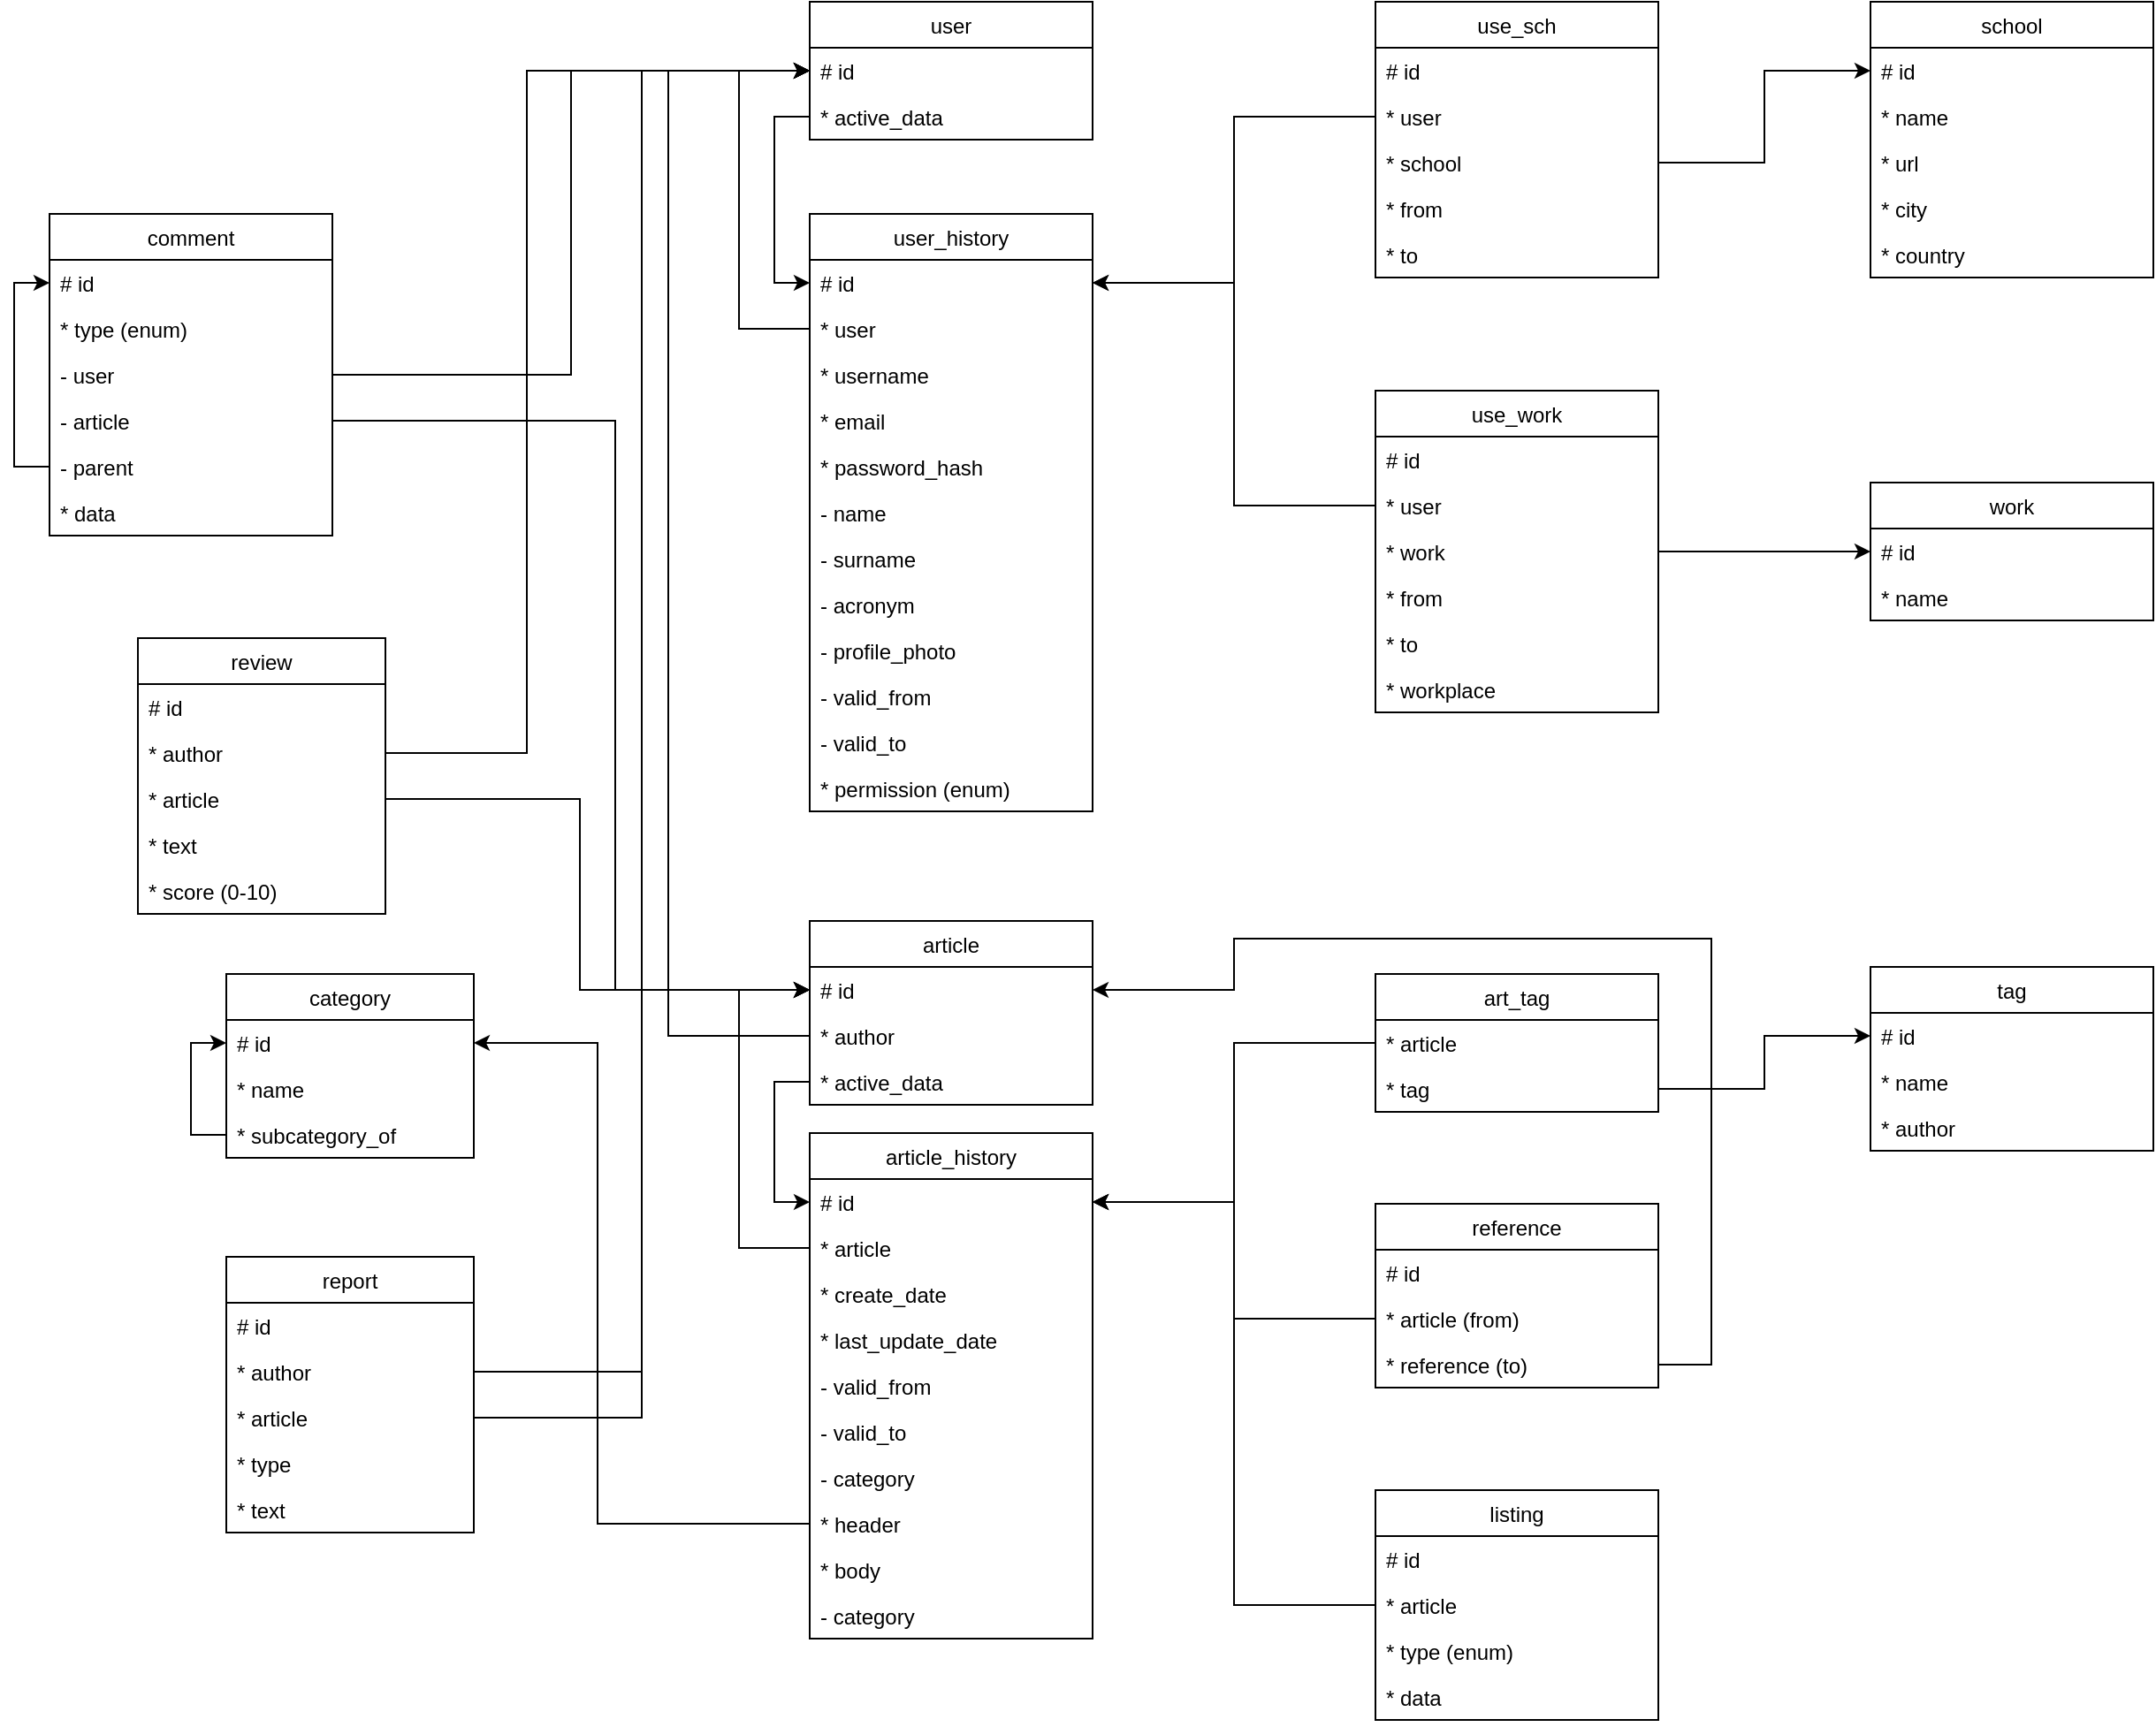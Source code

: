 <mxfile version="12.9.3" type="device"><diagram id="JvazADtCFa9MRo5iJ1NF" name="Page-1"><mxGraphModel dx="2591" dy="822" grid="1" gridSize="10" guides="1" tooltips="1" connect="1" arrows="1" fold="1" page="1" pageScale="1" pageWidth="1169" pageHeight="827" background="none" math="0" shadow="0"><root><mxCell id="0"/><mxCell id="1" parent="0"/><mxCell id="VIDvKCLMks86Vy_skXBX-1" value="user" style="swimlane;fontStyle=0;childLayout=stackLayout;horizontal=1;startSize=26;fillColor=none;horizontalStack=0;resizeParent=1;resizeParentMax=0;resizeLast=0;collapsible=1;marginBottom=0;" parent="1" vertex="1"><mxGeometry x="200" y="280" width="160" height="78" as="geometry"/></mxCell><mxCell id="VIDvKCLMks86Vy_skXBX-2" value="# id" style="text;strokeColor=none;fillColor=none;align=left;verticalAlign=top;spacingLeft=4;spacingRight=4;overflow=hidden;rotatable=0;points=[[0,0.5],[1,0.5]];portConstraint=eastwest;" parent="VIDvKCLMks86Vy_skXBX-1" vertex="1"><mxGeometry y="26" width="160" height="26" as="geometry"/></mxCell><mxCell id="VIDvKCLMks86Vy_skXBX-77" value="* active_data" style="text;strokeColor=none;fillColor=none;align=left;verticalAlign=top;spacingLeft=4;spacingRight=4;overflow=hidden;rotatable=0;points=[[0,0.5],[1,0.5]];portConstraint=eastwest;" parent="VIDvKCLMks86Vy_skXBX-1" vertex="1"><mxGeometry y="52" width="160" height="26" as="geometry"/></mxCell><mxCell id="VIDvKCLMks86Vy_skXBX-10" value="user_history" style="swimlane;fontStyle=0;childLayout=stackLayout;horizontal=1;startSize=26;fillColor=none;horizontalStack=0;resizeParent=1;resizeParentMax=0;resizeLast=0;collapsible=1;marginBottom=0;" parent="1" vertex="1"><mxGeometry x="200" y="400" width="160" height="338" as="geometry"/></mxCell><mxCell id="VIDvKCLMks86Vy_skXBX-79" value="# id" style="text;strokeColor=none;fillColor=none;align=left;verticalAlign=top;spacingLeft=4;spacingRight=4;overflow=hidden;rotatable=0;points=[[0,0.5],[1,0.5]];portConstraint=eastwest;" parent="VIDvKCLMks86Vy_skXBX-10" vertex="1"><mxGeometry y="26" width="160" height="26" as="geometry"/></mxCell><mxCell id="VIDvKCLMks86Vy_skXBX-11" value="* user" style="text;strokeColor=none;fillColor=none;align=left;verticalAlign=top;spacingLeft=4;spacingRight=4;overflow=hidden;rotatable=0;points=[[0,0.5],[1,0.5]];portConstraint=eastwest;" parent="VIDvKCLMks86Vy_skXBX-10" vertex="1"><mxGeometry y="52" width="160" height="26" as="geometry"/></mxCell><mxCell id="VIDvKCLMks86Vy_skXBX-12" value="* username" style="text;strokeColor=none;fillColor=none;align=left;verticalAlign=top;spacingLeft=4;spacingRight=4;overflow=hidden;rotatable=0;points=[[0,0.5],[1,0.5]];portConstraint=eastwest;" parent="VIDvKCLMks86Vy_skXBX-10" vertex="1"><mxGeometry y="78" width="160" height="26" as="geometry"/></mxCell><mxCell id="VIDvKCLMks86Vy_skXBX-14" value="* email" style="text;strokeColor=none;fillColor=none;align=left;verticalAlign=top;spacingLeft=4;spacingRight=4;overflow=hidden;rotatable=0;points=[[0,0.5],[1,0.5]];portConstraint=eastwest;" parent="VIDvKCLMks86Vy_skXBX-10" vertex="1"><mxGeometry y="104" width="160" height="26" as="geometry"/></mxCell><mxCell id="VIDvKCLMks86Vy_skXBX-15" value="* password_hash" style="text;strokeColor=none;fillColor=none;align=left;verticalAlign=top;spacingLeft=4;spacingRight=4;overflow=hidden;rotatable=0;points=[[0,0.5],[1,0.5]];portConstraint=eastwest;" parent="VIDvKCLMks86Vy_skXBX-10" vertex="1"><mxGeometry y="130" width="160" height="26" as="geometry"/></mxCell><mxCell id="VIDvKCLMks86Vy_skXBX-16" value="- name" style="text;strokeColor=none;fillColor=none;align=left;verticalAlign=top;spacingLeft=4;spacingRight=4;overflow=hidden;rotatable=0;points=[[0,0.5],[1,0.5]];portConstraint=eastwest;" parent="VIDvKCLMks86Vy_skXBX-10" vertex="1"><mxGeometry y="156" width="160" height="26" as="geometry"/></mxCell><mxCell id="VIDvKCLMks86Vy_skXBX-17" value="- surname" style="text;strokeColor=none;fillColor=none;align=left;verticalAlign=top;spacingLeft=4;spacingRight=4;overflow=hidden;rotatable=0;points=[[0,0.5],[1,0.5]];portConstraint=eastwest;" parent="VIDvKCLMks86Vy_skXBX-10" vertex="1"><mxGeometry y="182" width="160" height="26" as="geometry"/></mxCell><mxCell id="VIDvKCLMks86Vy_skXBX-18" value="- acronym" style="text;strokeColor=none;fillColor=none;align=left;verticalAlign=top;spacingLeft=4;spacingRight=4;overflow=hidden;rotatable=0;points=[[0,0.5],[1,0.5]];portConstraint=eastwest;" parent="VIDvKCLMks86Vy_skXBX-10" vertex="1"><mxGeometry y="208" width="160" height="26" as="geometry"/></mxCell><mxCell id="VIDvKCLMks86Vy_skXBX-19" value="- profile_photo" style="text;strokeColor=none;fillColor=none;align=left;verticalAlign=top;spacingLeft=4;spacingRight=4;overflow=hidden;rotatable=0;points=[[0,0.5],[1,0.5]];portConstraint=eastwest;" parent="VIDvKCLMks86Vy_skXBX-10" vertex="1"><mxGeometry y="234" width="160" height="26" as="geometry"/></mxCell><mxCell id="VIDvKCLMks86Vy_skXBX-75" value="- valid_from" style="text;strokeColor=none;fillColor=none;align=left;verticalAlign=top;spacingLeft=4;spacingRight=4;overflow=hidden;rotatable=0;points=[[0,0.5],[1,0.5]];portConstraint=eastwest;" parent="VIDvKCLMks86Vy_skXBX-10" vertex="1"><mxGeometry y="260" width="160" height="26" as="geometry"/></mxCell><mxCell id="VIDvKCLMks86Vy_skXBX-76" value="- valid_to" style="text;strokeColor=none;fillColor=none;align=left;verticalAlign=top;spacingLeft=4;spacingRight=4;overflow=hidden;rotatable=0;points=[[0,0.5],[1,0.5]];portConstraint=eastwest;" parent="VIDvKCLMks86Vy_skXBX-10" vertex="1"><mxGeometry y="286" width="160" height="26" as="geometry"/></mxCell><mxCell id="VIDvKCLMks86Vy_skXBX-126" value="* permission (enum)" style="text;strokeColor=none;fillColor=none;align=left;verticalAlign=top;spacingLeft=4;spacingRight=4;overflow=hidden;rotatable=0;points=[[0,0.5],[1,0.5]];portConstraint=eastwest;" parent="VIDvKCLMks86Vy_skXBX-10" vertex="1"><mxGeometry y="312" width="160" height="26" as="geometry"/></mxCell><mxCell id="VIDvKCLMks86Vy_skXBX-21" value="school" style="swimlane;fontStyle=0;childLayout=stackLayout;horizontal=1;startSize=26;fillColor=none;horizontalStack=0;resizeParent=1;resizeParentMax=0;resizeLast=0;collapsible=1;marginBottom=0;" parent="1" vertex="1"><mxGeometry x="800" y="280" width="160" height="156" as="geometry"/></mxCell><mxCell id="VIDvKCLMks86Vy_skXBX-22" value="# id" style="text;strokeColor=none;fillColor=none;align=left;verticalAlign=top;spacingLeft=4;spacingRight=4;overflow=hidden;rotatable=0;points=[[0,0.5],[1,0.5]];portConstraint=eastwest;" parent="VIDvKCLMks86Vy_skXBX-21" vertex="1"><mxGeometry y="26" width="160" height="26" as="geometry"/></mxCell><mxCell id="VIDvKCLMks86Vy_skXBX-23" value="* name" style="text;strokeColor=none;fillColor=none;align=left;verticalAlign=top;spacingLeft=4;spacingRight=4;overflow=hidden;rotatable=0;points=[[0,0.5],[1,0.5]];portConstraint=eastwest;" parent="VIDvKCLMks86Vy_skXBX-21" vertex="1"><mxGeometry y="52" width="160" height="26" as="geometry"/></mxCell><mxCell id="VIDvKCLMks86Vy_skXBX-25" value="* url" style="text;strokeColor=none;fillColor=none;align=left;verticalAlign=top;spacingLeft=4;spacingRight=4;overflow=hidden;rotatable=0;points=[[0,0.5],[1,0.5]];portConstraint=eastwest;" parent="VIDvKCLMks86Vy_skXBX-21" vertex="1"><mxGeometry y="78" width="160" height="26" as="geometry"/></mxCell><mxCell id="VIDvKCLMks86Vy_skXBX-26" value="* city" style="text;strokeColor=none;fillColor=none;align=left;verticalAlign=top;spacingLeft=4;spacingRight=4;overflow=hidden;rotatable=0;points=[[0,0.5],[1,0.5]];portConstraint=eastwest;" parent="VIDvKCLMks86Vy_skXBX-21" vertex="1"><mxGeometry y="104" width="160" height="26" as="geometry"/></mxCell><mxCell id="VIDvKCLMks86Vy_skXBX-24" value="* country" style="text;strokeColor=none;fillColor=none;align=left;verticalAlign=top;spacingLeft=4;spacingRight=4;overflow=hidden;rotatable=0;points=[[0,0.5],[1,0.5]];portConstraint=eastwest;" parent="VIDvKCLMks86Vy_skXBX-21" vertex="1"><mxGeometry y="130" width="160" height="26" as="geometry"/></mxCell><mxCell id="VIDvKCLMks86Vy_skXBX-31" value="use_sch" style="swimlane;fontStyle=0;childLayout=stackLayout;horizontal=1;startSize=26;fillColor=none;horizontalStack=0;resizeParent=1;resizeParentMax=0;resizeLast=0;collapsible=1;marginBottom=0;" parent="1" vertex="1"><mxGeometry x="520" y="280" width="160" height="156" as="geometry"/></mxCell><mxCell id="VIDvKCLMks86Vy_skXBX-32" value="# id" style="text;strokeColor=none;fillColor=none;align=left;verticalAlign=top;spacingLeft=4;spacingRight=4;overflow=hidden;rotatable=0;points=[[0,0.5],[1,0.5]];portConstraint=eastwest;" parent="VIDvKCLMks86Vy_skXBX-31" vertex="1"><mxGeometry y="26" width="160" height="26" as="geometry"/></mxCell><mxCell id="VIDvKCLMks86Vy_skXBX-33" value="* user" style="text;strokeColor=none;fillColor=none;align=left;verticalAlign=top;spacingLeft=4;spacingRight=4;overflow=hidden;rotatable=0;points=[[0,0.5],[1,0.5]];portConstraint=eastwest;" parent="VIDvKCLMks86Vy_skXBX-31" vertex="1"><mxGeometry y="52" width="160" height="26" as="geometry"/></mxCell><mxCell id="VIDvKCLMks86Vy_skXBX-38" value="* school" style="text;strokeColor=none;fillColor=none;align=left;verticalAlign=top;spacingLeft=4;spacingRight=4;overflow=hidden;rotatable=0;points=[[0,0.5],[1,0.5]];portConstraint=eastwest;" parent="VIDvKCLMks86Vy_skXBX-31" vertex="1"><mxGeometry y="78" width="160" height="26" as="geometry"/></mxCell><mxCell id="VIDvKCLMks86Vy_skXBX-39" value="* from" style="text;strokeColor=none;fillColor=none;align=left;verticalAlign=top;spacingLeft=4;spacingRight=4;overflow=hidden;rotatable=0;points=[[0,0.5],[1,0.5]];portConstraint=eastwest;" parent="VIDvKCLMks86Vy_skXBX-31" vertex="1"><mxGeometry y="104" width="160" height="26" as="geometry"/></mxCell><mxCell id="VIDvKCLMks86Vy_skXBX-34" value="* to" style="text;strokeColor=none;fillColor=none;align=left;verticalAlign=top;spacingLeft=4;spacingRight=4;overflow=hidden;rotatable=0;points=[[0,0.5],[1,0.5]];portConstraint=eastwest;" parent="VIDvKCLMks86Vy_skXBX-31" vertex="1"><mxGeometry y="130" width="160" height="26" as="geometry"/></mxCell><mxCell id="VIDvKCLMks86Vy_skXBX-40" style="edgeStyle=orthogonalEdgeStyle;rounded=0;orthogonalLoop=1;jettySize=auto;html=1;exitX=1;exitY=0.5;exitDx=0;exitDy=0;entryX=0;entryY=0.5;entryDx=0;entryDy=0;" parent="1" source="VIDvKCLMks86Vy_skXBX-38" target="VIDvKCLMks86Vy_skXBX-22" edge="1"><mxGeometry relative="1" as="geometry"/></mxCell><mxCell id="VIDvKCLMks86Vy_skXBX-41" style="edgeStyle=orthogonalEdgeStyle;rounded=0;orthogonalLoop=1;jettySize=auto;html=1;exitX=0;exitY=0.5;exitDx=0;exitDy=0;entryX=1;entryY=0.5;entryDx=0;entryDy=0;" parent="1" source="VIDvKCLMks86Vy_skXBX-33" target="VIDvKCLMks86Vy_skXBX-79" edge="1"><mxGeometry relative="1" as="geometry"/></mxCell><mxCell id="VIDvKCLMks86Vy_skXBX-42" style="edgeStyle=orthogonalEdgeStyle;rounded=0;orthogonalLoop=1;jettySize=auto;html=1;exitX=0;exitY=0.5;exitDx=0;exitDy=0;entryX=0;entryY=0.5;entryDx=0;entryDy=0;" parent="1" source="VIDvKCLMks86Vy_skXBX-11" target="VIDvKCLMks86Vy_skXBX-2" edge="1"><mxGeometry relative="1" as="geometry"><Array as="points"><mxPoint x="160" y="465"/><mxPoint x="160" y="319"/></Array></mxGeometry></mxCell><mxCell id="VIDvKCLMks86Vy_skXBX-43" value="use_work" style="swimlane;fontStyle=0;childLayout=stackLayout;horizontal=1;startSize=26;fillColor=none;horizontalStack=0;resizeParent=1;resizeParentMax=0;resizeLast=0;collapsible=1;marginBottom=0;" parent="1" vertex="1"><mxGeometry x="520" y="500" width="160" height="182" as="geometry"/></mxCell><mxCell id="VIDvKCLMks86Vy_skXBX-44" value="# id" style="text;strokeColor=none;fillColor=none;align=left;verticalAlign=top;spacingLeft=4;spacingRight=4;overflow=hidden;rotatable=0;points=[[0,0.5],[1,0.5]];portConstraint=eastwest;" parent="VIDvKCLMks86Vy_skXBX-43" vertex="1"><mxGeometry y="26" width="160" height="26" as="geometry"/></mxCell><mxCell id="VIDvKCLMks86Vy_skXBX-45" value="* user" style="text;strokeColor=none;fillColor=none;align=left;verticalAlign=top;spacingLeft=4;spacingRight=4;overflow=hidden;rotatable=0;points=[[0,0.5],[1,0.5]];portConstraint=eastwest;" parent="VIDvKCLMks86Vy_skXBX-43" vertex="1"><mxGeometry y="52" width="160" height="26" as="geometry"/></mxCell><mxCell id="VIDvKCLMks86Vy_skXBX-46" value="* work" style="text;strokeColor=none;fillColor=none;align=left;verticalAlign=top;spacingLeft=4;spacingRight=4;overflow=hidden;rotatable=0;points=[[0,0.5],[1,0.5]];portConstraint=eastwest;" parent="VIDvKCLMks86Vy_skXBX-43" vertex="1"><mxGeometry y="78" width="160" height="26" as="geometry"/></mxCell><mxCell id="VIDvKCLMks86Vy_skXBX-47" value="* from" style="text;strokeColor=none;fillColor=none;align=left;verticalAlign=top;spacingLeft=4;spacingRight=4;overflow=hidden;rotatable=0;points=[[0,0.5],[1,0.5]];portConstraint=eastwest;" parent="VIDvKCLMks86Vy_skXBX-43" vertex="1"><mxGeometry y="104" width="160" height="26" as="geometry"/></mxCell><mxCell id="VIDvKCLMks86Vy_skXBX-48" value="* to" style="text;strokeColor=none;fillColor=none;align=left;verticalAlign=top;spacingLeft=4;spacingRight=4;overflow=hidden;rotatable=0;points=[[0,0.5],[1,0.5]];portConstraint=eastwest;" parent="VIDvKCLMks86Vy_skXBX-43" vertex="1"><mxGeometry y="130" width="160" height="26" as="geometry"/></mxCell><mxCell id="VIDvKCLMks86Vy_skXBX-49" value="* workplace" style="text;strokeColor=none;fillColor=none;align=left;verticalAlign=top;spacingLeft=4;spacingRight=4;overflow=hidden;rotatable=0;points=[[0,0.5],[1,0.5]];portConstraint=eastwest;" parent="VIDvKCLMks86Vy_skXBX-43" vertex="1"><mxGeometry y="156" width="160" height="26" as="geometry"/></mxCell><mxCell id="VIDvKCLMks86Vy_skXBX-50" style="edgeStyle=orthogonalEdgeStyle;rounded=0;orthogonalLoop=1;jettySize=auto;html=1;exitX=1;exitY=0.5;exitDx=0;exitDy=0;entryX=0;entryY=0.5;entryDx=0;entryDy=0;" parent="1" source="VIDvKCLMks86Vy_skXBX-46" target="VIDvKCLMks86Vy_skXBX-28" edge="1"><mxGeometry relative="1" as="geometry"/></mxCell><mxCell id="VIDvKCLMks86Vy_skXBX-51" style="edgeStyle=orthogonalEdgeStyle;rounded=0;orthogonalLoop=1;jettySize=auto;html=1;exitX=0;exitY=0.5;exitDx=0;exitDy=0;entryX=1;entryY=0.5;entryDx=0;entryDy=0;" parent="1" source="VIDvKCLMks86Vy_skXBX-45" target="VIDvKCLMks86Vy_skXBX-79" edge="1"><mxGeometry relative="1" as="geometry"/></mxCell><mxCell id="VIDvKCLMks86Vy_skXBX-81" style="edgeStyle=orthogonalEdgeStyle;rounded=0;orthogonalLoop=1;jettySize=auto;html=1;exitX=0;exitY=0.5;exitDx=0;exitDy=0;entryX=0;entryY=0.5;entryDx=0;entryDy=0;" parent="1" source="VIDvKCLMks86Vy_skXBX-77" target="VIDvKCLMks86Vy_skXBX-79" edge="1"><mxGeometry relative="1" as="geometry"><Array as="points"><mxPoint x="180" y="345"/><mxPoint x="180" y="439"/></Array></mxGeometry></mxCell><mxCell id="VIDvKCLMks86Vy_skXBX-71" value="article" style="swimlane;fontStyle=0;childLayout=stackLayout;horizontal=1;startSize=26;fillColor=none;horizontalStack=0;resizeParent=1;resizeParentMax=0;resizeLast=0;collapsible=1;marginBottom=0;" parent="1" vertex="1"><mxGeometry x="200" y="800" width="160" height="104" as="geometry"><mxRectangle x="200" y="760" width="90" height="26" as="alternateBounds"/></mxGeometry></mxCell><mxCell id="VIDvKCLMks86Vy_skXBX-72" value="# id" style="text;strokeColor=none;fillColor=none;align=left;verticalAlign=top;spacingLeft=4;spacingRight=4;overflow=hidden;rotatable=0;points=[[0,0.5],[1,0.5]];portConstraint=eastwest;" parent="VIDvKCLMks86Vy_skXBX-71" vertex="1"><mxGeometry y="26" width="160" height="26" as="geometry"/></mxCell><mxCell id="VIDvKCLMks86Vy_skXBX-86" value="* author" style="text;strokeColor=none;fillColor=none;align=left;verticalAlign=top;spacingLeft=4;spacingRight=4;overflow=hidden;rotatable=0;points=[[0,0.5],[1,0.5]];portConstraint=eastwest;" parent="VIDvKCLMks86Vy_skXBX-71" vertex="1"><mxGeometry y="52" width="160" height="26" as="geometry"/></mxCell><mxCell id="VIDvKCLMks86Vy_skXBX-82" value="* active_data" style="text;strokeColor=none;fillColor=none;align=left;verticalAlign=top;spacingLeft=4;spacingRight=4;overflow=hidden;rotatable=0;points=[[0,0.5],[1,0.5]];portConstraint=eastwest;" parent="VIDvKCLMks86Vy_skXBX-71" vertex="1"><mxGeometry y="78" width="160" height="26" as="geometry"/></mxCell><mxCell id="VIDvKCLMks86Vy_skXBX-27" value="work" style="swimlane;fontStyle=0;childLayout=stackLayout;horizontal=1;startSize=26;fillColor=none;horizontalStack=0;resizeParent=1;resizeParentMax=0;resizeLast=0;collapsible=1;marginBottom=0;" parent="1" vertex="1"><mxGeometry x="800" y="552" width="160" height="78" as="geometry"/></mxCell><mxCell id="VIDvKCLMks86Vy_skXBX-28" value="# id" style="text;strokeColor=none;fillColor=none;align=left;verticalAlign=top;spacingLeft=4;spacingRight=4;overflow=hidden;rotatable=0;points=[[0,0.5],[1,0.5]];portConstraint=eastwest;" parent="VIDvKCLMks86Vy_skXBX-27" vertex="1"><mxGeometry y="26" width="160" height="26" as="geometry"/></mxCell><mxCell id="VIDvKCLMks86Vy_skXBX-29" value="* name" style="text;strokeColor=none;fillColor=none;align=left;verticalAlign=top;spacingLeft=4;spacingRight=4;overflow=hidden;rotatable=0;points=[[0,0.5],[1,0.5]];portConstraint=eastwest;" parent="VIDvKCLMks86Vy_skXBX-27" vertex="1"><mxGeometry y="52" width="160" height="26" as="geometry"/></mxCell><mxCell id="VIDvKCLMks86Vy_skXBX-83" value="article_history" style="swimlane;fontStyle=0;childLayout=stackLayout;horizontal=1;startSize=26;fillColor=none;horizontalStack=0;resizeParent=1;resizeParentMax=0;resizeLast=0;collapsible=1;marginBottom=0;" parent="1" vertex="1"><mxGeometry x="200" y="920" width="160" height="286" as="geometry"/></mxCell><mxCell id="VIDvKCLMks86Vy_skXBX-84" value="# id" style="text;strokeColor=none;fillColor=none;align=left;verticalAlign=top;spacingLeft=4;spacingRight=4;overflow=hidden;rotatable=0;points=[[0,0.5],[1,0.5]];portConstraint=eastwest;" parent="VIDvKCLMks86Vy_skXBX-83" vertex="1"><mxGeometry y="26" width="160" height="26" as="geometry"/></mxCell><mxCell id="VIDvKCLMks86Vy_skXBX-85" value="* article" style="text;strokeColor=none;fillColor=none;align=left;verticalAlign=top;spacingLeft=4;spacingRight=4;overflow=hidden;rotatable=0;points=[[0,0.5],[1,0.5]];portConstraint=eastwest;" parent="VIDvKCLMks86Vy_skXBX-83" vertex="1"><mxGeometry y="52" width="160" height="26" as="geometry"/></mxCell><mxCell id="VIDvKCLMks86Vy_skXBX-87" value="* create_date" style="text;strokeColor=none;fillColor=none;align=left;verticalAlign=top;spacingLeft=4;spacingRight=4;overflow=hidden;rotatable=0;points=[[0,0.5],[1,0.5]];portConstraint=eastwest;" parent="VIDvKCLMks86Vy_skXBX-83" vertex="1"><mxGeometry y="78" width="160" height="26" as="geometry"/></mxCell><mxCell id="VIDvKCLMks86Vy_skXBX-88" value="* last_update_date" style="text;strokeColor=none;fillColor=none;align=left;verticalAlign=top;spacingLeft=4;spacingRight=4;overflow=hidden;rotatable=0;points=[[0,0.5],[1,0.5]];portConstraint=eastwest;" parent="VIDvKCLMks86Vy_skXBX-83" vertex="1"><mxGeometry y="104" width="160" height="26" as="geometry"/></mxCell><mxCell id="VIDvKCLMks86Vy_skXBX-89" value="- valid_from" style="text;strokeColor=none;fillColor=none;align=left;verticalAlign=top;spacingLeft=4;spacingRight=4;overflow=hidden;rotatable=0;points=[[0,0.5],[1,0.5]];portConstraint=eastwest;" parent="VIDvKCLMks86Vy_skXBX-83" vertex="1"><mxGeometry y="130" width="160" height="26" as="geometry"/></mxCell><mxCell id="VIDvKCLMks86Vy_skXBX-90" value="- valid_to" style="text;strokeColor=none;fillColor=none;align=left;verticalAlign=top;spacingLeft=4;spacingRight=4;overflow=hidden;rotatable=0;points=[[0,0.5],[1,0.5]];portConstraint=eastwest;" parent="VIDvKCLMks86Vy_skXBX-83" vertex="1"><mxGeometry y="156" width="160" height="26" as="geometry"/></mxCell><mxCell id="VIDvKCLMks86Vy_skXBX-91" value="- category" style="text;strokeColor=none;fillColor=none;align=left;verticalAlign=top;spacingLeft=4;spacingRight=4;overflow=hidden;rotatable=0;points=[[0,0.5],[1,0.5]];portConstraint=eastwest;" parent="VIDvKCLMks86Vy_skXBX-83" vertex="1"><mxGeometry y="182" width="160" height="26" as="geometry"/></mxCell><mxCell id="VIDvKCLMks86Vy_skXBX-101" value="* header" style="text;strokeColor=none;fillColor=none;align=left;verticalAlign=top;spacingLeft=4;spacingRight=4;overflow=hidden;rotatable=0;points=[[0,0.5],[1,0.5]];portConstraint=eastwest;" parent="VIDvKCLMks86Vy_skXBX-83" vertex="1"><mxGeometry y="208" width="160" height="26" as="geometry"/></mxCell><mxCell id="VIDvKCLMks86Vy_skXBX-103" value="* body" style="text;strokeColor=none;fillColor=none;align=left;verticalAlign=top;spacingLeft=4;spacingRight=4;overflow=hidden;rotatable=0;points=[[0,0.5],[1,0.5]];portConstraint=eastwest;" parent="VIDvKCLMks86Vy_skXBX-83" vertex="1"><mxGeometry y="234" width="160" height="26" as="geometry"/></mxCell><mxCell id="VIDvKCLMks86Vy_skXBX-102" value="- category" style="text;strokeColor=none;fillColor=none;align=left;verticalAlign=top;spacingLeft=4;spacingRight=4;overflow=hidden;rotatable=0;points=[[0,0.5],[1,0.5]];portConstraint=eastwest;" parent="VIDvKCLMks86Vy_skXBX-83" vertex="1"><mxGeometry y="260" width="160" height="26" as="geometry"/></mxCell><mxCell id="VIDvKCLMks86Vy_skXBX-92" style="edgeStyle=orthogonalEdgeStyle;rounded=0;orthogonalLoop=1;jettySize=auto;html=1;exitX=0;exitY=0.5;exitDx=0;exitDy=0;entryX=0;entryY=0.5;entryDx=0;entryDy=0;" parent="1" source="VIDvKCLMks86Vy_skXBX-85" target="VIDvKCLMks86Vy_skXBX-72" edge="1"><mxGeometry relative="1" as="geometry"><Array as="points"><mxPoint x="160" y="985"/><mxPoint x="160" y="839"/></Array></mxGeometry></mxCell><mxCell id="VIDvKCLMks86Vy_skXBX-93" style="edgeStyle=orthogonalEdgeStyle;rounded=0;orthogonalLoop=1;jettySize=auto;html=1;exitX=0;exitY=0.5;exitDx=0;exitDy=0;entryX=0;entryY=0.5;entryDx=0;entryDy=0;" parent="1" source="VIDvKCLMks86Vy_skXBX-82" target="VIDvKCLMks86Vy_skXBX-84" edge="1"><mxGeometry relative="1" as="geometry"/></mxCell><mxCell id="VIDvKCLMks86Vy_skXBX-94" style="edgeStyle=orthogonalEdgeStyle;rounded=0;orthogonalLoop=1;jettySize=auto;html=1;exitX=0;exitY=0.5;exitDx=0;exitDy=0;entryX=0;entryY=0.5;entryDx=0;entryDy=0;" parent="1" source="VIDvKCLMks86Vy_skXBX-86" target="VIDvKCLMks86Vy_skXBX-2" edge="1"><mxGeometry relative="1" as="geometry"><Array as="points"><mxPoint x="120" y="865"/><mxPoint x="120" y="319"/></Array></mxGeometry></mxCell><mxCell id="VIDvKCLMks86Vy_skXBX-95" value="category" style="swimlane;fontStyle=0;childLayout=stackLayout;horizontal=1;startSize=26;fillColor=none;horizontalStack=0;resizeParent=1;resizeParentMax=0;resizeLast=0;collapsible=1;marginBottom=0;" parent="1" vertex="1"><mxGeometry x="-130" y="830" width="140" height="104" as="geometry"/></mxCell><mxCell id="VIDvKCLMks86Vy_skXBX-96" value="# id" style="text;strokeColor=none;fillColor=none;align=left;verticalAlign=top;spacingLeft=4;spacingRight=4;overflow=hidden;rotatable=0;points=[[0,0.5],[1,0.5]];portConstraint=eastwest;" parent="VIDvKCLMks86Vy_skXBX-95" vertex="1"><mxGeometry y="26" width="140" height="26" as="geometry"/></mxCell><mxCell id="VIDvKCLMks86Vy_skXBX-97" value="* name" style="text;strokeColor=none;fillColor=none;align=left;verticalAlign=top;spacingLeft=4;spacingRight=4;overflow=hidden;rotatable=0;points=[[0,0.5],[1,0.5]];portConstraint=eastwest;" parent="VIDvKCLMks86Vy_skXBX-95" vertex="1"><mxGeometry y="52" width="140" height="26" as="geometry"/></mxCell><mxCell id="VIDvKCLMks86Vy_skXBX-99" style="edgeStyle=orthogonalEdgeStyle;rounded=0;orthogonalLoop=1;jettySize=auto;html=1;exitX=0;exitY=0.5;exitDx=0;exitDy=0;entryX=0;entryY=0.5;entryDx=0;entryDy=0;" parent="VIDvKCLMks86Vy_skXBX-95" source="VIDvKCLMks86Vy_skXBX-98" target="VIDvKCLMks86Vy_skXBX-96" edge="1"><mxGeometry relative="1" as="geometry"/></mxCell><mxCell id="VIDvKCLMks86Vy_skXBX-98" value="* subcategory_of" style="text;strokeColor=none;fillColor=none;align=left;verticalAlign=top;spacingLeft=4;spacingRight=4;overflow=hidden;rotatable=0;points=[[0,0.5],[1,0.5]];portConstraint=eastwest;" parent="VIDvKCLMks86Vy_skXBX-95" vertex="1"><mxGeometry y="78" width="140" height="26" as="geometry"/></mxCell><mxCell id="VIDvKCLMks86Vy_skXBX-100" style="edgeStyle=orthogonalEdgeStyle;rounded=0;orthogonalLoop=1;jettySize=auto;html=1;exitX=0;exitY=0.5;exitDx=0;exitDy=0;entryX=1;entryY=0.5;entryDx=0;entryDy=0;" parent="1" source="VIDvKCLMks86Vy_skXBX-91" target="VIDvKCLMks86Vy_skXBX-96" edge="1"><mxGeometry relative="1" as="geometry"><Array as="points"><mxPoint x="80" y="1141"/><mxPoint x="80" y="869"/></Array></mxGeometry></mxCell><mxCell id="VIDvKCLMks86Vy_skXBX-104" value="tag" style="swimlane;fontStyle=0;childLayout=stackLayout;horizontal=1;startSize=26;fillColor=none;horizontalStack=0;resizeParent=1;resizeParentMax=0;resizeLast=0;collapsible=1;marginBottom=0;" parent="1" vertex="1"><mxGeometry x="800" y="826" width="160" height="104" as="geometry"/></mxCell><mxCell id="VIDvKCLMks86Vy_skXBX-105" value="# id" style="text;strokeColor=none;fillColor=none;align=left;verticalAlign=top;spacingLeft=4;spacingRight=4;overflow=hidden;rotatable=0;points=[[0,0.5],[1,0.5]];portConstraint=eastwest;" parent="VIDvKCLMks86Vy_skXBX-104" vertex="1"><mxGeometry y="26" width="160" height="26" as="geometry"/></mxCell><mxCell id="VIDvKCLMks86Vy_skXBX-106" value="* name" style="text;strokeColor=none;fillColor=none;align=left;verticalAlign=top;spacingLeft=4;spacingRight=4;overflow=hidden;rotatable=0;points=[[0,0.5],[1,0.5]];portConstraint=eastwest;" parent="VIDvKCLMks86Vy_skXBX-104" vertex="1"><mxGeometry y="52" width="160" height="26" as="geometry"/></mxCell><mxCell id="VIDvKCLMks86Vy_skXBX-107" value="* author" style="text;strokeColor=none;fillColor=none;align=left;verticalAlign=top;spacingLeft=4;spacingRight=4;overflow=hidden;rotatable=0;points=[[0,0.5],[1,0.5]];portConstraint=eastwest;" parent="VIDvKCLMks86Vy_skXBX-104" vertex="1"><mxGeometry y="78" width="160" height="26" as="geometry"/></mxCell><mxCell id="VIDvKCLMks86Vy_skXBX-108" value="art_tag" style="swimlane;fontStyle=0;childLayout=stackLayout;horizontal=1;startSize=26;fillColor=none;horizontalStack=0;resizeParent=1;resizeParentMax=0;resizeLast=0;collapsible=1;marginBottom=0;" parent="1" vertex="1"><mxGeometry x="520" y="830" width="160" height="78" as="geometry"/></mxCell><mxCell id="VIDvKCLMks86Vy_skXBX-110" value="* article" style="text;strokeColor=none;fillColor=none;align=left;verticalAlign=top;spacingLeft=4;spacingRight=4;overflow=hidden;rotatable=0;points=[[0,0.5],[1,0.5]];portConstraint=eastwest;" parent="VIDvKCLMks86Vy_skXBX-108" vertex="1"><mxGeometry y="26" width="160" height="26" as="geometry"/></mxCell><mxCell id="VIDvKCLMks86Vy_skXBX-111" value="* tag" style="text;strokeColor=none;fillColor=none;align=left;verticalAlign=top;spacingLeft=4;spacingRight=4;overflow=hidden;rotatable=0;points=[[0,0.5],[1,0.5]];portConstraint=eastwest;" parent="VIDvKCLMks86Vy_skXBX-108" vertex="1"><mxGeometry y="52" width="160" height="26" as="geometry"/></mxCell><mxCell id="VIDvKCLMks86Vy_skXBX-112" style="edgeStyle=orthogonalEdgeStyle;rounded=0;orthogonalLoop=1;jettySize=auto;html=1;exitX=0;exitY=0.5;exitDx=0;exitDy=0;entryX=1;entryY=0.5;entryDx=0;entryDy=0;" parent="1" source="VIDvKCLMks86Vy_skXBX-110" target="VIDvKCLMks86Vy_skXBX-84" edge="1"><mxGeometry relative="1" as="geometry"/></mxCell><mxCell id="VIDvKCLMks86Vy_skXBX-113" style="edgeStyle=orthogonalEdgeStyle;rounded=0;orthogonalLoop=1;jettySize=auto;html=1;exitX=1;exitY=0.5;exitDx=0;exitDy=0;entryX=0;entryY=0.5;entryDx=0;entryDy=0;" parent="1" source="VIDvKCLMks86Vy_skXBX-111" target="VIDvKCLMks86Vy_skXBX-105" edge="1"><mxGeometry relative="1" as="geometry"/></mxCell><mxCell id="VIDvKCLMks86Vy_skXBX-114" value="reference" style="swimlane;fontStyle=0;childLayout=stackLayout;horizontal=1;startSize=26;fillColor=none;horizontalStack=0;resizeParent=1;resizeParentMax=0;resizeLast=0;collapsible=1;marginBottom=0;" parent="1" vertex="1"><mxGeometry x="520" y="960" width="160" height="104" as="geometry"/></mxCell><mxCell id="VIDvKCLMks86Vy_skXBX-115" value="# id" style="text;strokeColor=none;fillColor=none;align=left;verticalAlign=top;spacingLeft=4;spacingRight=4;overflow=hidden;rotatable=0;points=[[0,0.5],[1,0.5]];portConstraint=eastwest;" parent="VIDvKCLMks86Vy_skXBX-114" vertex="1"><mxGeometry y="26" width="160" height="26" as="geometry"/></mxCell><mxCell id="VIDvKCLMks86Vy_skXBX-116" value="* article (from)" style="text;strokeColor=none;fillColor=none;align=left;verticalAlign=top;spacingLeft=4;spacingRight=4;overflow=hidden;rotatable=0;points=[[0,0.5],[1,0.5]];portConstraint=eastwest;" parent="VIDvKCLMks86Vy_skXBX-114" vertex="1"><mxGeometry y="52" width="160" height="26" as="geometry"/></mxCell><mxCell id="VIDvKCLMks86Vy_skXBX-117" value="* reference (to)" style="text;strokeColor=none;fillColor=none;align=left;verticalAlign=top;spacingLeft=4;spacingRight=4;overflow=hidden;rotatable=0;points=[[0,0.5],[1,0.5]];portConstraint=eastwest;" parent="VIDvKCLMks86Vy_skXBX-114" vertex="1"><mxGeometry y="78" width="160" height="26" as="geometry"/></mxCell><mxCell id="VIDvKCLMks86Vy_skXBX-118" style="edgeStyle=orthogonalEdgeStyle;rounded=0;orthogonalLoop=1;jettySize=auto;html=1;exitX=0;exitY=0.5;exitDx=0;exitDy=0;entryX=1;entryY=0.5;entryDx=0;entryDy=0;" parent="1" source="VIDvKCLMks86Vy_skXBX-116" target="VIDvKCLMks86Vy_skXBX-84" edge="1"><mxGeometry relative="1" as="geometry"/></mxCell><mxCell id="VIDvKCLMks86Vy_skXBX-119" style="edgeStyle=orthogonalEdgeStyle;rounded=0;orthogonalLoop=1;jettySize=auto;html=1;exitX=1;exitY=0.5;exitDx=0;exitDy=0;" parent="1" source="VIDvKCLMks86Vy_skXBX-117" edge="1"><mxGeometry relative="1" as="geometry"><Array as="points"><mxPoint x="710" y="1051"/><mxPoint x="710" y="810"/><mxPoint x="440" y="810"/><mxPoint x="440" y="839"/></Array><mxPoint x="360" y="839" as="targetPoint"/></mxGeometry></mxCell><mxCell id="VIDvKCLMks86Vy_skXBX-120" value="listing" style="swimlane;fontStyle=0;childLayout=stackLayout;horizontal=1;startSize=26;fillColor=none;horizontalStack=0;resizeParent=1;resizeParentMax=0;resizeLast=0;collapsible=1;marginBottom=0;" parent="1" vertex="1"><mxGeometry x="520" y="1122" width="160" height="130" as="geometry"/></mxCell><mxCell id="VIDvKCLMks86Vy_skXBX-121" value="# id" style="text;strokeColor=none;fillColor=none;align=left;verticalAlign=top;spacingLeft=4;spacingRight=4;overflow=hidden;rotatable=0;points=[[0,0.5],[1,0.5]];portConstraint=eastwest;" parent="VIDvKCLMks86Vy_skXBX-120" vertex="1"><mxGeometry y="26" width="160" height="26" as="geometry"/></mxCell><mxCell id="VIDvKCLMks86Vy_skXBX-122" value="* article" style="text;strokeColor=none;fillColor=none;align=left;verticalAlign=top;spacingLeft=4;spacingRight=4;overflow=hidden;rotatable=0;points=[[0,0.5],[1,0.5]];portConstraint=eastwest;" parent="VIDvKCLMks86Vy_skXBX-120" vertex="1"><mxGeometry y="52" width="160" height="26" as="geometry"/></mxCell><mxCell id="VIDvKCLMks86Vy_skXBX-123" value="* type (enum)" style="text;strokeColor=none;fillColor=none;align=left;verticalAlign=top;spacingLeft=4;spacingRight=4;overflow=hidden;rotatable=0;points=[[0,0.5],[1,0.5]];portConstraint=eastwest;" parent="VIDvKCLMks86Vy_skXBX-120" vertex="1"><mxGeometry y="78" width="160" height="26" as="geometry"/></mxCell><mxCell id="VIDvKCLMks86Vy_skXBX-124" value="* data" style="text;strokeColor=none;fillColor=none;align=left;verticalAlign=top;spacingLeft=4;spacingRight=4;overflow=hidden;rotatable=0;points=[[0,0.5],[1,0.5]];portConstraint=eastwest;" parent="VIDvKCLMks86Vy_skXBX-120" vertex="1"><mxGeometry y="104" width="160" height="26" as="geometry"/></mxCell><mxCell id="VIDvKCLMks86Vy_skXBX-125" style="edgeStyle=orthogonalEdgeStyle;rounded=0;orthogonalLoop=1;jettySize=auto;html=1;exitX=0;exitY=0.5;exitDx=0;exitDy=0;entryX=1;entryY=0.5;entryDx=0;entryDy=0;" parent="1" source="VIDvKCLMks86Vy_skXBX-122" target="VIDvKCLMks86Vy_skXBX-84" edge="1"><mxGeometry relative="1" as="geometry"/></mxCell><mxCell id="VIDvKCLMks86Vy_skXBX-136" style="edgeStyle=orthogonalEdgeStyle;rounded=0;orthogonalLoop=1;jettySize=auto;html=1;exitX=1;exitY=0.5;exitDx=0;exitDy=0;entryX=0;entryY=0.5;entryDx=0;entryDy=0;" parent="1" source="VIDvKCLMks86Vy_skXBX-130" target="VIDvKCLMks86Vy_skXBX-2" edge="1"><mxGeometry relative="1" as="geometry"/></mxCell><mxCell id="VIDvKCLMks86Vy_skXBX-137" style="edgeStyle=orthogonalEdgeStyle;rounded=0;orthogonalLoop=1;jettySize=auto;html=1;exitX=1;exitY=0.5;exitDx=0;exitDy=0;entryX=0;entryY=0.5;entryDx=0;entryDy=0;" parent="1" source="VIDvKCLMks86Vy_skXBX-131" target="VIDvKCLMks86Vy_skXBX-72" edge="1"><mxGeometry relative="1" as="geometry"><Array as="points"><mxPoint x="90" y="517"/><mxPoint x="90" y="839"/></Array></mxGeometry></mxCell><mxCell id="VIDvKCLMks86Vy_skXBX-146" style="edgeStyle=orthogonalEdgeStyle;rounded=0;orthogonalLoop=1;jettySize=auto;html=1;exitX=1;exitY=0.5;exitDx=0;exitDy=0;entryX=0;entryY=0.5;entryDx=0;entryDy=0;" parent="1" source="VIDvKCLMks86Vy_skXBX-141" target="VIDvKCLMks86Vy_skXBX-72" edge="1"><mxGeometry relative="1" as="geometry"><Array as="points"><mxPoint x="70" y="731"/><mxPoint x="70" y="839"/></Array></mxGeometry></mxCell><mxCell id="VIDvKCLMks86Vy_skXBX-147" style="edgeStyle=orthogonalEdgeStyle;rounded=0;orthogonalLoop=1;jettySize=auto;html=1;exitX=1;exitY=0.5;exitDx=0;exitDy=0;entryX=0;entryY=0.5;entryDx=0;entryDy=0;" parent="1" source="VIDvKCLMks86Vy_skXBX-140" target="VIDvKCLMks86Vy_skXBX-2" edge="1"><mxGeometry relative="1" as="geometry"><Array as="points"><mxPoint x="40" y="705"/><mxPoint x="40" y="319"/></Array></mxGeometry></mxCell><mxCell id="VIDvKCLMks86Vy_skXBX-127" value="comment" style="swimlane;fontStyle=0;childLayout=stackLayout;horizontal=1;startSize=26;fillColor=none;horizontalStack=0;resizeParent=1;resizeParentMax=0;resizeLast=0;collapsible=1;marginBottom=0;" parent="1" vertex="1"><mxGeometry x="-230" y="400" width="160" height="182" as="geometry"/></mxCell><mxCell id="VIDvKCLMks86Vy_skXBX-128" value="# id" style="text;strokeColor=none;fillColor=none;align=left;verticalAlign=top;spacingLeft=4;spacingRight=4;overflow=hidden;rotatable=0;points=[[0,0.5],[1,0.5]];portConstraint=eastwest;" parent="VIDvKCLMks86Vy_skXBX-127" vertex="1"><mxGeometry y="26" width="160" height="26" as="geometry"/></mxCell><mxCell id="VIDvKCLMks86Vy_skXBX-129" value="* type (enum)" style="text;strokeColor=none;fillColor=none;align=left;verticalAlign=top;spacingLeft=4;spacingRight=4;overflow=hidden;rotatable=0;points=[[0,0.5],[1,0.5]];portConstraint=eastwest;" parent="VIDvKCLMks86Vy_skXBX-127" vertex="1"><mxGeometry y="52" width="160" height="26" as="geometry"/></mxCell><mxCell id="VIDvKCLMks86Vy_skXBX-130" value="- user" style="text;strokeColor=none;fillColor=none;align=left;verticalAlign=top;spacingLeft=4;spacingRight=4;overflow=hidden;rotatable=0;points=[[0,0.5],[1,0.5]];portConstraint=eastwest;" parent="VIDvKCLMks86Vy_skXBX-127" vertex="1"><mxGeometry y="78" width="160" height="26" as="geometry"/></mxCell><mxCell id="VIDvKCLMks86Vy_skXBX-131" value="- article" style="text;strokeColor=none;fillColor=none;align=left;verticalAlign=top;spacingLeft=4;spacingRight=4;overflow=hidden;rotatable=0;points=[[0,0.5],[1,0.5]];portConstraint=eastwest;" parent="VIDvKCLMks86Vy_skXBX-127" vertex="1"><mxGeometry y="104" width="160" height="26" as="geometry"/></mxCell><mxCell id="VIDvKCLMks86Vy_skXBX-135" style="edgeStyle=orthogonalEdgeStyle;rounded=0;orthogonalLoop=1;jettySize=auto;html=1;exitX=0;exitY=0.5;exitDx=0;exitDy=0;entryX=0;entryY=0.5;entryDx=0;entryDy=0;" parent="VIDvKCLMks86Vy_skXBX-127" source="VIDvKCLMks86Vy_skXBX-132" target="VIDvKCLMks86Vy_skXBX-128" edge="1"><mxGeometry relative="1" as="geometry"/></mxCell><mxCell id="VIDvKCLMks86Vy_skXBX-132" value="- parent" style="text;strokeColor=none;fillColor=none;align=left;verticalAlign=top;spacingLeft=4;spacingRight=4;overflow=hidden;rotatable=0;points=[[0,0.5],[1,0.5]];portConstraint=eastwest;" parent="VIDvKCLMks86Vy_skXBX-127" vertex="1"><mxGeometry y="130" width="160" height="26" as="geometry"/></mxCell><mxCell id="VIDvKCLMks86Vy_skXBX-133" value="* data" style="text;strokeColor=none;fillColor=none;align=left;verticalAlign=top;spacingLeft=4;spacingRight=4;overflow=hidden;rotatable=0;points=[[0,0.5],[1,0.5]];portConstraint=eastwest;" parent="VIDvKCLMks86Vy_skXBX-127" vertex="1"><mxGeometry y="156" width="160" height="26" as="geometry"/></mxCell><mxCell id="VIDvKCLMks86Vy_skXBX-138" value="review" style="swimlane;fontStyle=0;childLayout=stackLayout;horizontal=1;startSize=26;fillColor=none;horizontalStack=0;resizeParent=1;resizeParentMax=0;resizeLast=0;collapsible=1;marginBottom=0;" parent="1" vertex="1"><mxGeometry x="-180" y="640" width="140" height="156" as="geometry"/></mxCell><mxCell id="VIDvKCLMks86Vy_skXBX-139" value="# id" style="text;strokeColor=none;fillColor=none;align=left;verticalAlign=top;spacingLeft=4;spacingRight=4;overflow=hidden;rotatable=0;points=[[0,0.5],[1,0.5]];portConstraint=eastwest;" parent="VIDvKCLMks86Vy_skXBX-138" vertex="1"><mxGeometry y="26" width="140" height="26" as="geometry"/></mxCell><mxCell id="VIDvKCLMks86Vy_skXBX-140" value="* author" style="text;strokeColor=none;fillColor=none;align=left;verticalAlign=top;spacingLeft=4;spacingRight=4;overflow=hidden;rotatable=0;points=[[0,0.5],[1,0.5]];portConstraint=eastwest;" parent="VIDvKCLMks86Vy_skXBX-138" vertex="1"><mxGeometry y="52" width="140" height="26" as="geometry"/></mxCell><mxCell id="VIDvKCLMks86Vy_skXBX-141" value="* article" style="text;strokeColor=none;fillColor=none;align=left;verticalAlign=top;spacingLeft=4;spacingRight=4;overflow=hidden;rotatable=0;points=[[0,0.5],[1,0.5]];portConstraint=eastwest;" parent="VIDvKCLMks86Vy_skXBX-138" vertex="1"><mxGeometry y="78" width="140" height="26" as="geometry"/></mxCell><mxCell id="VIDvKCLMks86Vy_skXBX-142" value="* text" style="text;strokeColor=none;fillColor=none;align=left;verticalAlign=top;spacingLeft=4;spacingRight=4;overflow=hidden;rotatable=0;points=[[0,0.5],[1,0.5]];portConstraint=eastwest;" parent="VIDvKCLMks86Vy_skXBX-138" vertex="1"><mxGeometry y="104" width="140" height="26" as="geometry"/></mxCell><mxCell id="VIDvKCLMks86Vy_skXBX-143" value="* score (0-10)" style="text;strokeColor=none;fillColor=none;align=left;verticalAlign=top;spacingLeft=4;spacingRight=4;overflow=hidden;rotatable=0;points=[[0,0.5],[1,0.5]];portConstraint=eastwest;" parent="VIDvKCLMks86Vy_skXBX-138" vertex="1"><mxGeometry y="130" width="140" height="26" as="geometry"/></mxCell><mxCell id="VIDvKCLMks86Vy_skXBX-148" value="report" style="swimlane;fontStyle=0;childLayout=stackLayout;horizontal=1;startSize=26;fillColor=none;horizontalStack=0;resizeParent=1;resizeParentMax=0;resizeLast=0;collapsible=1;marginBottom=0;" parent="1" vertex="1"><mxGeometry x="-130" y="990" width="140" height="156" as="geometry"/></mxCell><mxCell id="VIDvKCLMks86Vy_skXBX-149" value="# id" style="text;strokeColor=none;fillColor=none;align=left;verticalAlign=top;spacingLeft=4;spacingRight=4;overflow=hidden;rotatable=0;points=[[0,0.5],[1,0.5]];portConstraint=eastwest;" parent="VIDvKCLMks86Vy_skXBX-148" vertex="1"><mxGeometry y="26" width="140" height="26" as="geometry"/></mxCell><mxCell id="VIDvKCLMks86Vy_skXBX-150" value="* author" style="text;strokeColor=none;fillColor=none;align=left;verticalAlign=top;spacingLeft=4;spacingRight=4;overflow=hidden;rotatable=0;points=[[0,0.5],[1,0.5]];portConstraint=eastwest;" parent="VIDvKCLMks86Vy_skXBX-148" vertex="1"><mxGeometry y="52" width="140" height="26" as="geometry"/></mxCell><mxCell id="VIDvKCLMks86Vy_skXBX-151" value="* article" style="text;strokeColor=none;fillColor=none;align=left;verticalAlign=top;spacingLeft=4;spacingRight=4;overflow=hidden;rotatable=0;points=[[0,0.5],[1,0.5]];portConstraint=eastwest;" parent="VIDvKCLMks86Vy_skXBX-148" vertex="1"><mxGeometry y="78" width="140" height="26" as="geometry"/></mxCell><mxCell id="VIDvKCLMks86Vy_skXBX-152" value="* type" style="text;strokeColor=none;fillColor=none;align=left;verticalAlign=top;spacingLeft=4;spacingRight=4;overflow=hidden;rotatable=0;points=[[0,0.5],[1,0.5]];portConstraint=eastwest;" parent="VIDvKCLMks86Vy_skXBX-148" vertex="1"><mxGeometry y="104" width="140" height="26" as="geometry"/></mxCell><mxCell id="VIDvKCLMks86Vy_skXBX-157" value="* text" style="text;strokeColor=none;fillColor=none;align=left;verticalAlign=top;spacingLeft=4;spacingRight=4;overflow=hidden;rotatable=0;points=[[0,0.5],[1,0.5]];portConstraint=eastwest;" parent="VIDvKCLMks86Vy_skXBX-148" vertex="1"><mxGeometry y="130" width="140" height="26" as="geometry"/></mxCell><mxCell id="VIDvKCLMks86Vy_skXBX-154" style="edgeStyle=orthogonalEdgeStyle;rounded=0;orthogonalLoop=1;jettySize=auto;html=1;exitX=1;exitY=0.5;exitDx=0;exitDy=0;entryX=0;entryY=0.5;entryDx=0;entryDy=0;" parent="1" source="VIDvKCLMks86Vy_skXBX-150" target="VIDvKCLMks86Vy_skXBX-2" edge="1"><mxGeometry relative="1" as="geometry"/></mxCell><mxCell id="VIDvKCLMks86Vy_skXBX-155" style="edgeStyle=orthogonalEdgeStyle;rounded=0;orthogonalLoop=1;jettySize=auto;html=1;exitX=1;exitY=0.5;exitDx=0;exitDy=0;entryX=0;entryY=0.5;entryDx=0;entryDy=0;" parent="1" source="VIDvKCLMks86Vy_skXBX-151" target="VIDvKCLMks86Vy_skXBX-72" edge="1"><mxGeometry relative="1" as="geometry"/></mxCell></root></mxGraphModel></diagram></mxfile>